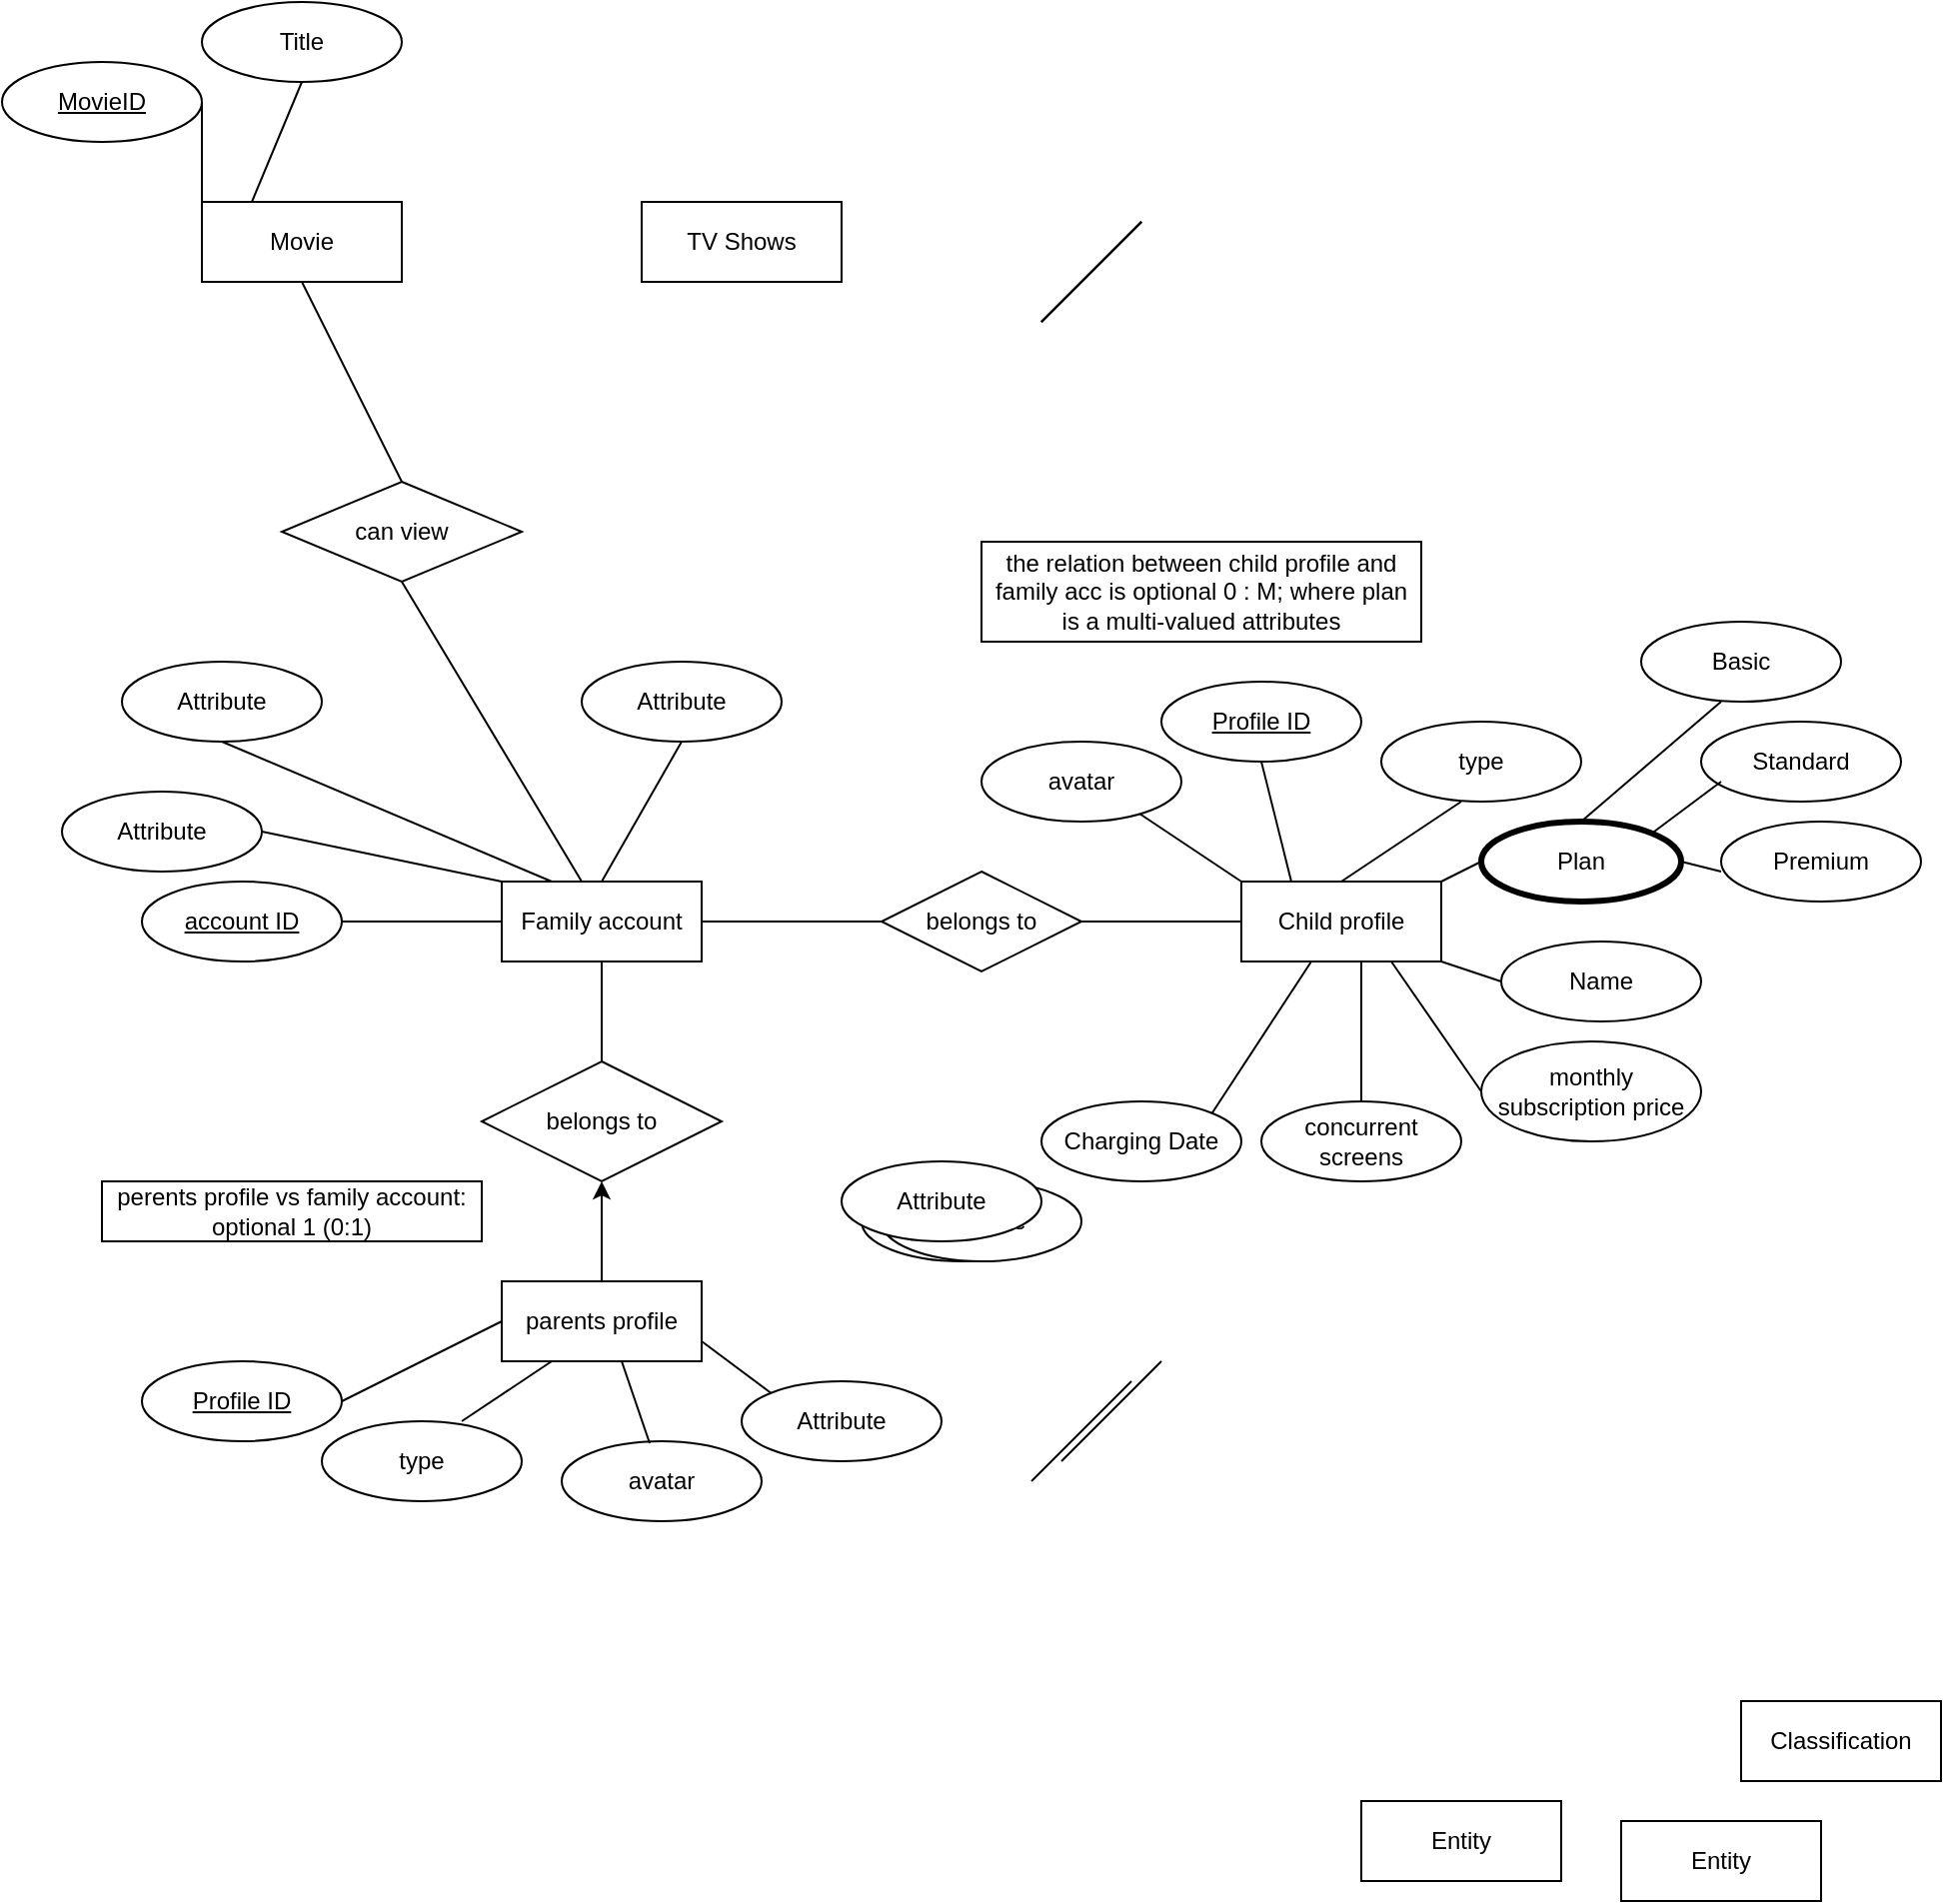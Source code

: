 <mxfile version="13.9.8" type="github">
  <diagram id="R2lEEEUBdFMjLlhIrx00" name="Page-1">
    <mxGraphModel dx="1871" dy="1728" grid="1" gridSize="10" guides="1" tooltips="1" connect="1" arrows="1" fold="1" page="1" pageScale="1" pageWidth="850" pageHeight="1100" math="0" shadow="0" extFonts="Permanent Marker^https://fonts.googleapis.com/css?family=Permanent+Marker">
      <root>
        <mxCell id="0" />
        <mxCell id="1" parent="0" />
        <mxCell id="6WxTaRmCBVNxPUeFpuW_-1" value="perents profile vs family account: optional 1 (0:1)" style="whiteSpace=wrap;html=1;align=center;" vertex="1" parent="1">
          <mxGeometry x="-120" y="200" width="190" height="30" as="geometry" />
        </mxCell>
        <mxCell id="6WxTaRmCBVNxPUeFpuW_-2" value="the relation between child profile and family acc is optional 0 : M; where plan is a multi-valued attributes" style="whiteSpace=wrap;html=1;align=center;" vertex="1" parent="1">
          <mxGeometry x="320" y="-120" width="220" height="50" as="geometry" />
        </mxCell>
        <mxCell id="6WxTaRmCBVNxPUeFpuW_-3" value="Classification" style="whiteSpace=wrap;html=1;align=center;" vertex="1" parent="1">
          <mxGeometry x="700" y="460" width="100" height="40" as="geometry" />
        </mxCell>
        <mxCell id="6WxTaRmCBVNxPUeFpuW_-27" value="" style="edgeStyle=orthogonalEdgeStyle;rounded=0;orthogonalLoop=1;jettySize=auto;html=1;strokeColor=#000000;strokeWidth=1;" edge="1" parent="1" source="6WxTaRmCBVNxPUeFpuW_-4" target="6WxTaRmCBVNxPUeFpuW_-11">
          <mxGeometry relative="1" as="geometry" />
        </mxCell>
        <mxCell id="6WxTaRmCBVNxPUeFpuW_-4" value="parents profile" style="whiteSpace=wrap;html=1;align=center;" vertex="1" parent="1">
          <mxGeometry x="80" y="250" width="100" height="40" as="geometry" />
        </mxCell>
        <mxCell id="6WxTaRmCBVNxPUeFpuW_-5" value="Family account" style="whiteSpace=wrap;html=1;align=center;" vertex="1" parent="1">
          <mxGeometry x="80" y="50" width="100" height="40" as="geometry" />
        </mxCell>
        <mxCell id="6WxTaRmCBVNxPUeFpuW_-11" value="belongs to" style="shape=rhombus;perimeter=rhombusPerimeter;whiteSpace=wrap;html=1;align=center;" vertex="1" parent="1">
          <mxGeometry x="70" y="140" width="120" height="60" as="geometry" />
        </mxCell>
        <mxCell id="6WxTaRmCBVNxPUeFpuW_-14" value="" style="endArrow=none;html=1;strokeWidth=1;entryX=0.5;entryY=1;entryDx=0;entryDy=0;exitX=0.5;exitY=0;exitDx=0;exitDy=0;" edge="1" parent="1" source="6WxTaRmCBVNxPUeFpuW_-11" target="6WxTaRmCBVNxPUeFpuW_-5">
          <mxGeometry width="50" height="50" relative="1" as="geometry">
            <mxPoint x="400" y="300" as="sourcePoint" />
            <mxPoint x="450" y="250" as="targetPoint" />
          </mxGeometry>
        </mxCell>
        <mxCell id="6WxTaRmCBVNxPUeFpuW_-19" value="Profile ID" style="ellipse;whiteSpace=wrap;html=1;align=center;fontStyle=4;" vertex="1" parent="1">
          <mxGeometry x="-100" y="290" width="100" height="40" as="geometry" />
        </mxCell>
        <mxCell id="6WxTaRmCBVNxPUeFpuW_-20" value="Profile ID" style="ellipse;whiteSpace=wrap;html=1;align=center;fontStyle=4;" vertex="1" parent="1">
          <mxGeometry x="410" y="-50" width="100" height="40" as="geometry" />
        </mxCell>
        <mxCell id="6WxTaRmCBVNxPUeFpuW_-21" value="account ID" style="ellipse;whiteSpace=wrap;html=1;align=center;fontStyle=4;" vertex="1" parent="1">
          <mxGeometry x="-100" y="50" width="100" height="40" as="geometry" />
        </mxCell>
        <mxCell id="6WxTaRmCBVNxPUeFpuW_-25" value="Child profile" style="whiteSpace=wrap;html=1;align=center;" vertex="1" parent="1">
          <mxGeometry x="450" y="50" width="100" height="40" as="geometry" />
        </mxCell>
        <mxCell id="6WxTaRmCBVNxPUeFpuW_-26" value="belongs to" style="shape=rhombus;perimeter=rhombusPerimeter;whiteSpace=wrap;html=1;align=center;" vertex="1" parent="1">
          <mxGeometry x="270" y="45" width="100" height="50" as="geometry" />
        </mxCell>
        <mxCell id="6WxTaRmCBVNxPUeFpuW_-28" value="" style="endArrow=none;html=1;strokeColor=#000000;strokeWidth=1;entryX=1;entryY=0.5;entryDx=0;entryDy=0;exitX=0;exitY=0.5;exitDx=0;exitDy=0;" edge="1" parent="1" source="6WxTaRmCBVNxPUeFpuW_-25" target="6WxTaRmCBVNxPUeFpuW_-26">
          <mxGeometry width="50" height="50" relative="1" as="geometry">
            <mxPoint x="260" y="160" as="sourcePoint" />
            <mxPoint x="310" y="110" as="targetPoint" />
          </mxGeometry>
        </mxCell>
        <mxCell id="6WxTaRmCBVNxPUeFpuW_-29" value="" style="endArrow=none;html=1;strokeColor=#000000;strokeWidth=1;entryX=0;entryY=0.5;entryDx=0;entryDy=0;exitX=1;exitY=0.5;exitDx=0;exitDy=0;" edge="1" parent="1" source="6WxTaRmCBVNxPUeFpuW_-5" target="6WxTaRmCBVNxPUeFpuW_-26">
          <mxGeometry width="50" height="50" relative="1" as="geometry">
            <mxPoint x="260" y="160" as="sourcePoint" />
            <mxPoint x="310" y="110" as="targetPoint" />
          </mxGeometry>
        </mxCell>
        <mxCell id="6WxTaRmCBVNxPUeFpuW_-31" value="" style="endArrow=none;html=1;strokeColor=#000000;strokeWidth=1;entryX=0.5;entryY=1;entryDx=0;entryDy=0;exitX=0.25;exitY=0;exitDx=0;exitDy=0;" edge="1" parent="1" source="6WxTaRmCBVNxPUeFpuW_-25" target="6WxTaRmCBVNxPUeFpuW_-20">
          <mxGeometry width="50" height="50" relative="1" as="geometry">
            <mxPoint x="260" y="160" as="sourcePoint" />
            <mxPoint x="310" y="110" as="targetPoint" />
          </mxGeometry>
        </mxCell>
        <mxCell id="6WxTaRmCBVNxPUeFpuW_-32" value="" style="endArrow=none;html=1;strokeColor=#000000;strokeWidth=1;exitX=0.5;exitY=0;exitDx=0;exitDy=0;" edge="1" parent="1" source="6WxTaRmCBVNxPUeFpuW_-25">
          <mxGeometry width="50" height="50" relative="1" as="geometry">
            <mxPoint x="510" y="60" as="sourcePoint" />
            <mxPoint x="560" y="10" as="targetPoint" />
          </mxGeometry>
        </mxCell>
        <mxCell id="6WxTaRmCBVNxPUeFpuW_-33" value="" style="endArrow=none;html=1;strokeColor=#000000;strokeWidth=1;exitX=1;exitY=0;exitDx=0;exitDy=0;" edge="1" parent="1" source="6WxTaRmCBVNxPUeFpuW_-25">
          <mxGeometry width="50" height="50" relative="1" as="geometry">
            <mxPoint x="520" y="90" as="sourcePoint" />
            <mxPoint x="570" y="40" as="targetPoint" />
          </mxGeometry>
        </mxCell>
        <mxCell id="6WxTaRmCBVNxPUeFpuW_-34" value="" style="endArrow=none;html=1;strokeColor=#000000;strokeWidth=1;entryX=0.25;entryY=1;entryDx=0;entryDy=0;" edge="1" parent="1" target="6WxTaRmCBVNxPUeFpuW_-4">
          <mxGeometry width="50" height="50" relative="1" as="geometry">
            <mxPoint x="60" y="320" as="sourcePoint" />
            <mxPoint x="130" y="290" as="targetPoint" />
            <Array as="points" />
          </mxGeometry>
        </mxCell>
        <mxCell id="6WxTaRmCBVNxPUeFpuW_-35" value="" style="endArrow=none;html=1;strokeColor=#000000;strokeWidth=1;entryX=0;entryY=0.5;entryDx=0;entryDy=0;exitX=1;exitY=0.5;exitDx=0;exitDy=0;" edge="1" parent="1" source="6WxTaRmCBVNxPUeFpuW_-21" target="6WxTaRmCBVNxPUeFpuW_-5">
          <mxGeometry width="50" height="50" relative="1" as="geometry">
            <mxPoint y="80" as="sourcePoint" />
            <mxPoint x="50" y="30" as="targetPoint" />
            <Array as="points" />
          </mxGeometry>
        </mxCell>
        <mxCell id="6WxTaRmCBVNxPUeFpuW_-36" value="" style="endArrow=none;html=1;strokeColor=#000000;strokeWidth=1;entryX=0;entryY=0.5;entryDx=0;entryDy=0;exitX=1;exitY=0.5;exitDx=0;exitDy=0;" edge="1" parent="1" source="6WxTaRmCBVNxPUeFpuW_-19" target="6WxTaRmCBVNxPUeFpuW_-4">
          <mxGeometry width="50" height="50" relative="1" as="geometry">
            <mxPoint x="10" y="270" as="sourcePoint" />
            <mxPoint x="60" y="220" as="targetPoint" />
          </mxGeometry>
        </mxCell>
        <mxCell id="6WxTaRmCBVNxPUeFpuW_-37" value="type" style="ellipse;whiteSpace=wrap;html=1;align=center;" vertex="1" parent="1">
          <mxGeometry x="-10" y="320" width="100" height="40" as="geometry" />
        </mxCell>
        <mxCell id="6WxTaRmCBVNxPUeFpuW_-38" value="type" style="ellipse;whiteSpace=wrap;html=1;align=center;" vertex="1" parent="1">
          <mxGeometry x="520" y="-30" width="100" height="40" as="geometry" />
        </mxCell>
        <mxCell id="6WxTaRmCBVNxPUeFpuW_-39" value="Attribute" style="ellipse;whiteSpace=wrap;html=1;align=center;" vertex="1" parent="1">
          <mxGeometry x="120" y="-60" width="100" height="40" as="geometry" />
        </mxCell>
        <mxCell id="6WxTaRmCBVNxPUeFpuW_-40" value="Attribute" style="ellipse;whiteSpace=wrap;html=1;align=center;" vertex="1" parent="1">
          <mxGeometry x="-110" y="-60" width="100" height="40" as="geometry" />
        </mxCell>
        <mxCell id="6WxTaRmCBVNxPUeFpuW_-41" value="Attribute" style="ellipse;whiteSpace=wrap;html=1;align=center;" vertex="1" parent="1">
          <mxGeometry x="-140" y="5" width="100" height="40" as="geometry" />
        </mxCell>
        <mxCell id="6WxTaRmCBVNxPUeFpuW_-42" value="Attribute" style="ellipse;whiteSpace=wrap;html=1;align=center;" vertex="1" parent="1">
          <mxGeometry x="200" y="300" width="100" height="40" as="geometry" />
        </mxCell>
        <mxCell id="6WxTaRmCBVNxPUeFpuW_-43" value="Name" style="ellipse;whiteSpace=wrap;html=1;align=center;" vertex="1" parent="1">
          <mxGeometry x="580" y="80" width="100" height="40" as="geometry" />
        </mxCell>
        <mxCell id="6WxTaRmCBVNxPUeFpuW_-44" value="avatar" style="ellipse;whiteSpace=wrap;html=1;align=center;" vertex="1" parent="1">
          <mxGeometry x="110" y="330" width="100" height="40" as="geometry" />
        </mxCell>
        <mxCell id="6WxTaRmCBVNxPUeFpuW_-45" value="Plan" style="ellipse;whiteSpace=wrap;html=1;align=center;strokeWidth=3;" vertex="1" parent="1">
          <mxGeometry x="570" y="20" width="100" height="40" as="geometry" />
        </mxCell>
        <mxCell id="6WxTaRmCBVNxPUeFpuW_-46" value="" style="endArrow=none;html=1;strokeColor=#000000;strokeWidth=1;exitX=0.5;exitY=0;exitDx=0;exitDy=0;" edge="1" parent="1" source="6WxTaRmCBVNxPUeFpuW_-45">
          <mxGeometry width="50" height="50" relative="1" as="geometry">
            <mxPoint x="640" y="10" as="sourcePoint" />
            <mxPoint x="690" y="-40" as="targetPoint" />
          </mxGeometry>
        </mxCell>
        <mxCell id="6WxTaRmCBVNxPUeFpuW_-47" value="" style="endArrow=none;html=1;strokeColor=#000000;strokeWidth=1;exitX=0.79;exitY=0.9;exitDx=0;exitDy=0;exitPerimeter=0;" edge="1" parent="1" source="6WxTaRmCBVNxPUeFpuW_-69">
          <mxGeometry width="50" height="50" relative="1" as="geometry">
            <mxPoint x="400" y="100" as="sourcePoint" />
            <mxPoint x="450" y="50" as="targetPoint" />
          </mxGeometry>
        </mxCell>
        <mxCell id="6WxTaRmCBVNxPUeFpuW_-48" value="" style="endArrow=none;html=1;strokeColor=#000000;strokeWidth=1;exitX=1;exitY=0;exitDx=0;exitDy=0;" edge="1" parent="1" source="6WxTaRmCBVNxPUeFpuW_-70">
          <mxGeometry width="50" height="50" relative="1" as="geometry">
            <mxPoint x="435" y="140" as="sourcePoint" />
            <mxPoint x="485" y="90" as="targetPoint" />
          </mxGeometry>
        </mxCell>
        <mxCell id="6WxTaRmCBVNxPUeFpuW_-49" value="" style="endArrow=none;html=1;strokeColor=#000000;strokeWidth=1;exitX=0.5;exitY=0;exitDx=0;exitDy=0;" edge="1" parent="1" source="6WxTaRmCBVNxPUeFpuW_-71">
          <mxGeometry width="50" height="50" relative="1" as="geometry">
            <mxPoint x="460" y="140" as="sourcePoint" />
            <mxPoint x="510" y="90" as="targetPoint" />
          </mxGeometry>
        </mxCell>
        <mxCell id="6WxTaRmCBVNxPUeFpuW_-50" value="" style="endArrow=none;html=1;strokeColor=#000000;strokeWidth=1;entryX=0;entryY=0.5;entryDx=0;entryDy=0;exitX=0.75;exitY=1;exitDx=0;exitDy=0;" edge="1" parent="1" source="6WxTaRmCBVNxPUeFpuW_-25" target="6WxTaRmCBVNxPUeFpuW_-72">
          <mxGeometry width="50" height="50" relative="1" as="geometry">
            <mxPoint x="260" y="180" as="sourcePoint" />
            <mxPoint x="310" y="130" as="targetPoint" />
          </mxGeometry>
        </mxCell>
        <mxCell id="6WxTaRmCBVNxPUeFpuW_-51" value="" style="endArrow=none;html=1;strokeColor=#000000;strokeWidth=1;entryX=0;entryY=0;entryDx=0;entryDy=0;" edge="1" parent="1" target="6WxTaRmCBVNxPUeFpuW_-42">
          <mxGeometry width="50" height="50" relative="1" as="geometry">
            <mxPoint x="180" y="280" as="sourcePoint" />
            <mxPoint x="240" y="300" as="targetPoint" />
          </mxGeometry>
        </mxCell>
        <mxCell id="6WxTaRmCBVNxPUeFpuW_-52" value="" style="endArrow=none;html=1;strokeColor=#000000;strokeWidth=1;exitX=0.44;exitY=0.025;exitDx=0;exitDy=0;exitPerimeter=0;" edge="1" parent="1" source="6WxTaRmCBVNxPUeFpuW_-44">
          <mxGeometry width="50" height="50" relative="1" as="geometry">
            <mxPoint x="90" y="340" as="sourcePoint" />
            <mxPoint x="140" y="290" as="targetPoint" />
          </mxGeometry>
        </mxCell>
        <mxCell id="6WxTaRmCBVNxPUeFpuW_-53" value="" style="endArrow=none;html=1;strokeColor=#000000;strokeWidth=1;exitX=0;exitY=0;exitDx=0;exitDy=0;entryX=1;entryY=0.5;entryDx=0;entryDy=0;" edge="1" parent="1" source="6WxTaRmCBVNxPUeFpuW_-5" target="6WxTaRmCBVNxPUeFpuW_-41">
          <mxGeometry width="50" height="50" relative="1" as="geometry">
            <mxPoint x="-25" y="50" as="sourcePoint" />
            <mxPoint x="25" as="targetPoint" />
          </mxGeometry>
        </mxCell>
        <mxCell id="6WxTaRmCBVNxPUeFpuW_-54" value="" style="endArrow=none;html=1;strokeColor=#000000;strokeWidth=1;exitX=0.25;exitY=0;exitDx=0;exitDy=0;entryX=0.5;entryY=1;entryDx=0;entryDy=0;" edge="1" parent="1" source="6WxTaRmCBVNxPUeFpuW_-5" target="6WxTaRmCBVNxPUeFpuW_-40">
          <mxGeometry width="50" height="50" relative="1" as="geometry">
            <mxPoint x="-20" y="20" as="sourcePoint" />
            <mxPoint x="60" y="-10" as="targetPoint" />
          </mxGeometry>
        </mxCell>
        <mxCell id="6WxTaRmCBVNxPUeFpuW_-55" value="" style="endArrow=none;html=1;strokeColor=#000000;strokeWidth=1;exitX=0.5;exitY=0;exitDx=0;exitDy=0;entryX=0.5;entryY=1;entryDx=0;entryDy=0;" edge="1" parent="1" source="6WxTaRmCBVNxPUeFpuW_-5" target="6WxTaRmCBVNxPUeFpuW_-39">
          <mxGeometry width="50" height="50" relative="1" as="geometry">
            <mxPoint x="90" y="30" as="sourcePoint" />
            <mxPoint x="140" y="-20" as="targetPoint" />
          </mxGeometry>
        </mxCell>
        <mxCell id="6WxTaRmCBVNxPUeFpuW_-56" value="" style="endArrow=none;html=1;strokeColor=#000000;strokeWidth=1;exitX=1;exitY=1;exitDx=0;exitDy=0;" edge="1" parent="1" source="6WxTaRmCBVNxPUeFpuW_-25">
          <mxGeometry width="50" height="50" relative="1" as="geometry">
            <mxPoint x="530" y="150" as="sourcePoint" />
            <mxPoint x="580" y="100" as="targetPoint" />
          </mxGeometry>
        </mxCell>
        <mxCell id="6WxTaRmCBVNxPUeFpuW_-57" value="Entity" style="whiteSpace=wrap;html=1;align=center;" vertex="1" parent="1">
          <mxGeometry x="510" y="510" width="100" height="40" as="geometry" />
        </mxCell>
        <mxCell id="6WxTaRmCBVNxPUeFpuW_-58" value="Entity" style="whiteSpace=wrap;html=1;align=center;" vertex="1" parent="1">
          <mxGeometry x="640" y="520" width="100" height="40" as="geometry" />
        </mxCell>
        <mxCell id="6WxTaRmCBVNxPUeFpuW_-60" value="Movie" style="whiteSpace=wrap;html=1;align=center;" vertex="1" parent="1">
          <mxGeometry x="-70" y="-290" width="100" height="40" as="geometry" />
        </mxCell>
        <mxCell id="6WxTaRmCBVNxPUeFpuW_-61" value="Attribute" style="ellipse;whiteSpace=wrap;html=1;align=center;" vertex="1" parent="1">
          <mxGeometry x="260" y="200" width="100" height="40" as="geometry" />
        </mxCell>
        <mxCell id="6WxTaRmCBVNxPUeFpuW_-62" value="Attribute" style="ellipse;whiteSpace=wrap;html=1;align=center;" vertex="1" parent="1">
          <mxGeometry x="270" y="200" width="100" height="40" as="geometry" />
        </mxCell>
        <mxCell id="6WxTaRmCBVNxPUeFpuW_-63" value="Attribute" style="ellipse;whiteSpace=wrap;html=1;align=center;" vertex="1" parent="1">
          <mxGeometry x="250" y="190" width="100" height="40" as="geometry" />
        </mxCell>
        <mxCell id="6WxTaRmCBVNxPUeFpuW_-66" value="Basic" style="ellipse;whiteSpace=wrap;html=1;align=center;" vertex="1" parent="1">
          <mxGeometry x="650" y="-80" width="100" height="40" as="geometry" />
        </mxCell>
        <mxCell id="6WxTaRmCBVNxPUeFpuW_-67" value="Premium" style="ellipse;whiteSpace=wrap;html=1;align=center;" vertex="1" parent="1">
          <mxGeometry x="690" y="20" width="100" height="40" as="geometry" />
        </mxCell>
        <mxCell id="6WxTaRmCBVNxPUeFpuW_-68" value="Standard" style="ellipse;whiteSpace=wrap;html=1;align=center;" vertex="1" parent="1">
          <mxGeometry x="680" y="-30" width="100" height="40" as="geometry" />
        </mxCell>
        <mxCell id="6WxTaRmCBVNxPUeFpuW_-69" value="avatar" style="ellipse;whiteSpace=wrap;html=1;align=center;" vertex="1" parent="1">
          <mxGeometry x="320" y="-20" width="100" height="40" as="geometry" />
        </mxCell>
        <mxCell id="6WxTaRmCBVNxPUeFpuW_-70" value="Charging Date" style="ellipse;whiteSpace=wrap;html=1;align=center;" vertex="1" parent="1">
          <mxGeometry x="350" y="160" width="100" height="40" as="geometry" />
        </mxCell>
        <mxCell id="6WxTaRmCBVNxPUeFpuW_-71" value="concurrent screens" style="ellipse;whiteSpace=wrap;html=1;align=center;" vertex="1" parent="1">
          <mxGeometry x="460" y="160" width="100" height="40" as="geometry" />
        </mxCell>
        <mxCell id="6WxTaRmCBVNxPUeFpuW_-72" value="monthly subscription price" style="ellipse;whiteSpace=wrap;html=1;align=center;" vertex="1" parent="1">
          <mxGeometry x="570" y="130" width="110" height="50" as="geometry" />
        </mxCell>
        <mxCell id="6WxTaRmCBVNxPUeFpuW_-82" value="" style="endArrow=none;html=1;strokeColor=#000000;strokeWidth=1;exitX=1;exitY=0.5;exitDx=0;exitDy=0;" edge="1" parent="1" source="6WxTaRmCBVNxPUeFpuW_-45">
          <mxGeometry width="50" height="50" relative="1" as="geometry">
            <mxPoint x="640" y="95" as="sourcePoint" />
            <mxPoint x="690" y="45" as="targetPoint" />
          </mxGeometry>
        </mxCell>
        <mxCell id="6WxTaRmCBVNxPUeFpuW_-83" value="" style="endArrow=none;html=1;strokeColor=#000000;strokeWidth=1;exitX=1;exitY=0;exitDx=0;exitDy=0;" edge="1" parent="1" source="6WxTaRmCBVNxPUeFpuW_-45">
          <mxGeometry width="50" height="50" relative="1" as="geometry">
            <mxPoint x="640" y="50" as="sourcePoint" />
            <mxPoint x="690" as="targetPoint" />
          </mxGeometry>
        </mxCell>
        <mxCell id="6WxTaRmCBVNxPUeFpuW_-84" value="Title" style="ellipse;whiteSpace=wrap;html=1;align=center;" vertex="1" parent="1">
          <mxGeometry x="-70" y="-390" width="100" height="40" as="geometry" />
        </mxCell>
        <mxCell id="6WxTaRmCBVNxPUeFpuW_-85" value="&lt;u&gt;MovieID&lt;/u&gt;" style="ellipse;whiteSpace=wrap;html=1;align=center;" vertex="1" parent="1">
          <mxGeometry x="-170" y="-360" width="100" height="40" as="geometry" />
        </mxCell>
        <mxCell id="6WxTaRmCBVNxPUeFpuW_-86" value="" style="endArrow=none;html=1;strokeColor=#000000;strokeWidth=1;" edge="1" parent="1">
          <mxGeometry width="50" height="50" relative="1" as="geometry">
            <mxPoint x="360" y="340" as="sourcePoint" />
            <mxPoint x="410" y="290" as="targetPoint" />
          </mxGeometry>
        </mxCell>
        <mxCell id="6WxTaRmCBVNxPUeFpuW_-87" value="" style="endArrow=none;html=1;strokeColor=#000000;strokeWidth=1;" edge="1" parent="1">
          <mxGeometry width="50" height="50" relative="1" as="geometry">
            <mxPoint x="345" y="350" as="sourcePoint" />
            <mxPoint x="395" y="300" as="targetPoint" />
          </mxGeometry>
        </mxCell>
        <mxCell id="6WxTaRmCBVNxPUeFpuW_-88" value="" style="endArrow=none;html=1;strokeColor=#000000;strokeWidth=1;entryX=0.5;entryY=1;entryDx=0;entryDy=0;exitX=0.25;exitY=0;exitDx=0;exitDy=0;" edge="1" parent="1" source="6WxTaRmCBVNxPUeFpuW_-60" target="6WxTaRmCBVNxPUeFpuW_-84">
          <mxGeometry width="50" height="50" relative="1" as="geometry">
            <mxPoint x="155" y="-280" as="sourcePoint" />
            <mxPoint x="205" y="-330" as="targetPoint" />
          </mxGeometry>
        </mxCell>
        <mxCell id="6WxTaRmCBVNxPUeFpuW_-89" value="" style="endArrow=none;html=1;strokeColor=#000000;strokeWidth=1;exitX=0;exitY=0;exitDx=0;exitDy=0;entryX=1;entryY=0.5;entryDx=0;entryDy=0;" edge="1" parent="1" source="6WxTaRmCBVNxPUeFpuW_-60" target="6WxTaRmCBVNxPUeFpuW_-85">
          <mxGeometry width="50" height="50" relative="1" as="geometry">
            <mxPoint x="-160" y="-270" as="sourcePoint" />
            <mxPoint x="-110" y="-320" as="targetPoint" />
          </mxGeometry>
        </mxCell>
        <mxCell id="6WxTaRmCBVNxPUeFpuW_-90" value="" style="endArrow=none;html=1;strokeColor=#000000;strokeWidth=1;" edge="1" parent="1">
          <mxGeometry width="50" height="50" relative="1" as="geometry">
            <mxPoint x="350" y="-230" as="sourcePoint" />
            <mxPoint x="400" y="-280" as="targetPoint" />
          </mxGeometry>
        </mxCell>
        <mxCell id="6WxTaRmCBVNxPUeFpuW_-91" value="" style="endArrow=none;html=1;strokeColor=#000000;strokeWidth=1;" edge="1" parent="1">
          <mxGeometry width="50" height="50" relative="1" as="geometry">
            <mxPoint x="350" y="-230" as="sourcePoint" />
            <mxPoint x="400" y="-280" as="targetPoint" />
          </mxGeometry>
        </mxCell>
        <mxCell id="6WxTaRmCBVNxPUeFpuW_-92" value="" style="endArrow=none;html=1;strokeColor=#000000;strokeWidth=1;" edge="1" parent="1">
          <mxGeometry width="50" height="50" relative="1" as="geometry">
            <mxPoint x="350" y="-230" as="sourcePoint" />
            <mxPoint x="400" y="-280" as="targetPoint" />
          </mxGeometry>
        </mxCell>
        <mxCell id="6WxTaRmCBVNxPUeFpuW_-93" value="" style="endArrow=none;html=1;strokeColor=#000000;strokeWidth=1;" edge="1" parent="1">
          <mxGeometry width="50" height="50" relative="1" as="geometry">
            <mxPoint x="350" y="-230" as="sourcePoint" />
            <mxPoint x="400" y="-280" as="targetPoint" />
          </mxGeometry>
        </mxCell>
        <mxCell id="6WxTaRmCBVNxPUeFpuW_-94" value="" style="endArrow=none;html=1;strokeColor=#000000;strokeWidth=1;exitX=0.5;exitY=0;exitDx=0;exitDy=0;" edge="1" parent="1" source="6WxTaRmCBVNxPUeFpuW_-96">
          <mxGeometry width="50" height="50" relative="1" as="geometry">
            <mxPoint x="-70" y="-200" as="sourcePoint" />
            <mxPoint x="-20" y="-250" as="targetPoint" />
          </mxGeometry>
        </mxCell>
        <mxCell id="6WxTaRmCBVNxPUeFpuW_-95" value="" style="endArrow=none;html=1;strokeColor=#000000;strokeWidth=1;exitX=0.4;exitY=0;exitDx=0;exitDy=0;exitPerimeter=0;entryX=0.5;entryY=1;entryDx=0;entryDy=0;" edge="1" parent="1" source="6WxTaRmCBVNxPUeFpuW_-5" target="6WxTaRmCBVNxPUeFpuW_-96">
          <mxGeometry width="50" height="50" relative="1" as="geometry">
            <mxPoint x="-30" y="-80" as="sourcePoint" />
            <mxPoint x="20" y="-130" as="targetPoint" />
          </mxGeometry>
        </mxCell>
        <mxCell id="6WxTaRmCBVNxPUeFpuW_-96" value="can view" style="shape=rhombus;perimeter=rhombusPerimeter;whiteSpace=wrap;html=1;align=center;strokeWidth=1;" vertex="1" parent="1">
          <mxGeometry x="-30" y="-150" width="120" height="50" as="geometry" />
        </mxCell>
        <mxCell id="6WxTaRmCBVNxPUeFpuW_-97" value="TV Shows" style="whiteSpace=wrap;html=1;align=center;" vertex="1" parent="1">
          <mxGeometry x="150" y="-290" width="100" height="40" as="geometry" />
        </mxCell>
      </root>
    </mxGraphModel>
  </diagram>
</mxfile>
